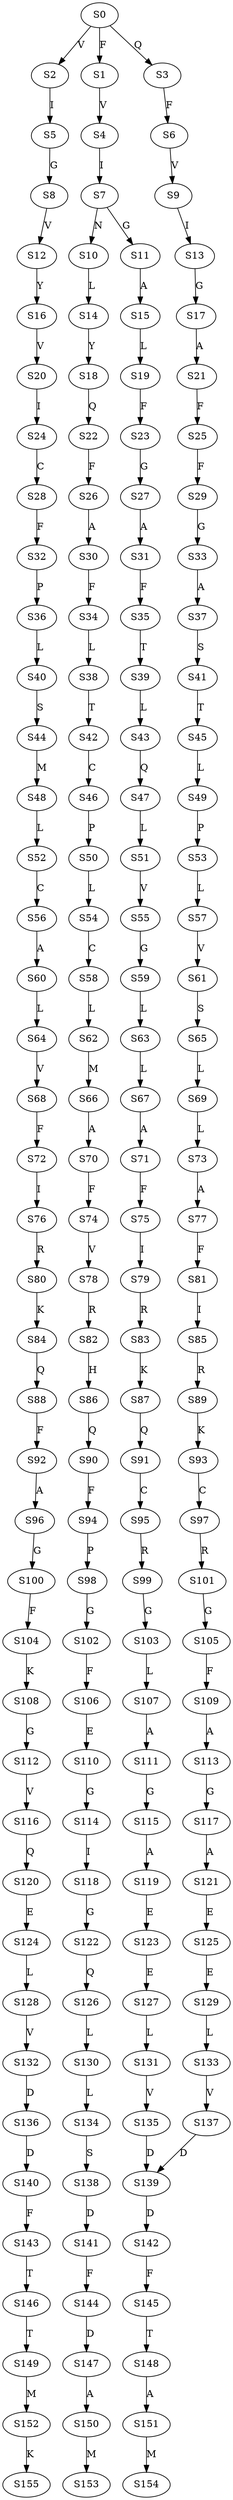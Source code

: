 strict digraph  {
	S0 -> S1 [ label = F ];
	S0 -> S2 [ label = V ];
	S0 -> S3 [ label = Q ];
	S1 -> S4 [ label = V ];
	S2 -> S5 [ label = I ];
	S3 -> S6 [ label = F ];
	S4 -> S7 [ label = I ];
	S5 -> S8 [ label = G ];
	S6 -> S9 [ label = V ];
	S7 -> S10 [ label = N ];
	S7 -> S11 [ label = G ];
	S8 -> S12 [ label = V ];
	S9 -> S13 [ label = I ];
	S10 -> S14 [ label = L ];
	S11 -> S15 [ label = A ];
	S12 -> S16 [ label = Y ];
	S13 -> S17 [ label = G ];
	S14 -> S18 [ label = Y ];
	S15 -> S19 [ label = L ];
	S16 -> S20 [ label = V ];
	S17 -> S21 [ label = A ];
	S18 -> S22 [ label = Q ];
	S19 -> S23 [ label = F ];
	S20 -> S24 [ label = I ];
	S21 -> S25 [ label = F ];
	S22 -> S26 [ label = F ];
	S23 -> S27 [ label = G ];
	S24 -> S28 [ label = C ];
	S25 -> S29 [ label = F ];
	S26 -> S30 [ label = A ];
	S27 -> S31 [ label = A ];
	S28 -> S32 [ label = F ];
	S29 -> S33 [ label = G ];
	S30 -> S34 [ label = F ];
	S31 -> S35 [ label = F ];
	S32 -> S36 [ label = P ];
	S33 -> S37 [ label = A ];
	S34 -> S38 [ label = L ];
	S35 -> S39 [ label = T ];
	S36 -> S40 [ label = L ];
	S37 -> S41 [ label = S ];
	S38 -> S42 [ label = T ];
	S39 -> S43 [ label = L ];
	S40 -> S44 [ label = S ];
	S41 -> S45 [ label = T ];
	S42 -> S46 [ label = C ];
	S43 -> S47 [ label = Q ];
	S44 -> S48 [ label = M ];
	S45 -> S49 [ label = L ];
	S46 -> S50 [ label = P ];
	S47 -> S51 [ label = L ];
	S48 -> S52 [ label = L ];
	S49 -> S53 [ label = P ];
	S50 -> S54 [ label = L ];
	S51 -> S55 [ label = V ];
	S52 -> S56 [ label = C ];
	S53 -> S57 [ label = L ];
	S54 -> S58 [ label = C ];
	S55 -> S59 [ label = G ];
	S56 -> S60 [ label = A ];
	S57 -> S61 [ label = V ];
	S58 -> S62 [ label = L ];
	S59 -> S63 [ label = L ];
	S60 -> S64 [ label = L ];
	S61 -> S65 [ label = S ];
	S62 -> S66 [ label = M ];
	S63 -> S67 [ label = L ];
	S64 -> S68 [ label = V ];
	S65 -> S69 [ label = L ];
	S66 -> S70 [ label = A ];
	S67 -> S71 [ label = A ];
	S68 -> S72 [ label = F ];
	S69 -> S73 [ label = L ];
	S70 -> S74 [ label = F ];
	S71 -> S75 [ label = F ];
	S72 -> S76 [ label = I ];
	S73 -> S77 [ label = A ];
	S74 -> S78 [ label = V ];
	S75 -> S79 [ label = I ];
	S76 -> S80 [ label = R ];
	S77 -> S81 [ label = F ];
	S78 -> S82 [ label = R ];
	S79 -> S83 [ label = R ];
	S80 -> S84 [ label = K ];
	S81 -> S85 [ label = I ];
	S82 -> S86 [ label = H ];
	S83 -> S87 [ label = K ];
	S84 -> S88 [ label = Q ];
	S85 -> S89 [ label = R ];
	S86 -> S90 [ label = Q ];
	S87 -> S91 [ label = Q ];
	S88 -> S92 [ label = F ];
	S89 -> S93 [ label = K ];
	S90 -> S94 [ label = F ];
	S91 -> S95 [ label = C ];
	S92 -> S96 [ label = A ];
	S93 -> S97 [ label = C ];
	S94 -> S98 [ label = P ];
	S95 -> S99 [ label = R ];
	S96 -> S100 [ label = G ];
	S97 -> S101 [ label = R ];
	S98 -> S102 [ label = G ];
	S99 -> S103 [ label = G ];
	S100 -> S104 [ label = F ];
	S101 -> S105 [ label = G ];
	S102 -> S106 [ label = F ];
	S103 -> S107 [ label = L ];
	S104 -> S108 [ label = K ];
	S105 -> S109 [ label = F ];
	S106 -> S110 [ label = E ];
	S107 -> S111 [ label = A ];
	S108 -> S112 [ label = G ];
	S109 -> S113 [ label = A ];
	S110 -> S114 [ label = G ];
	S111 -> S115 [ label = G ];
	S112 -> S116 [ label = V ];
	S113 -> S117 [ label = G ];
	S114 -> S118 [ label = I ];
	S115 -> S119 [ label = A ];
	S116 -> S120 [ label = Q ];
	S117 -> S121 [ label = A ];
	S118 -> S122 [ label = G ];
	S119 -> S123 [ label = E ];
	S120 -> S124 [ label = E ];
	S121 -> S125 [ label = E ];
	S122 -> S126 [ label = Q ];
	S123 -> S127 [ label = E ];
	S124 -> S128 [ label = L ];
	S125 -> S129 [ label = E ];
	S126 -> S130 [ label = L ];
	S127 -> S131 [ label = L ];
	S128 -> S132 [ label = V ];
	S129 -> S133 [ label = L ];
	S130 -> S134 [ label = L ];
	S131 -> S135 [ label = V ];
	S132 -> S136 [ label = D ];
	S133 -> S137 [ label = V ];
	S134 -> S138 [ label = S ];
	S135 -> S139 [ label = D ];
	S136 -> S140 [ label = D ];
	S137 -> S139 [ label = D ];
	S138 -> S141 [ label = D ];
	S139 -> S142 [ label = D ];
	S140 -> S143 [ label = F ];
	S141 -> S144 [ label = F ];
	S142 -> S145 [ label = F ];
	S143 -> S146 [ label = T ];
	S144 -> S147 [ label = D ];
	S145 -> S148 [ label = T ];
	S146 -> S149 [ label = T ];
	S147 -> S150 [ label = A ];
	S148 -> S151 [ label = A ];
	S149 -> S152 [ label = M ];
	S150 -> S153 [ label = M ];
	S151 -> S154 [ label = M ];
	S152 -> S155 [ label = K ];
}
